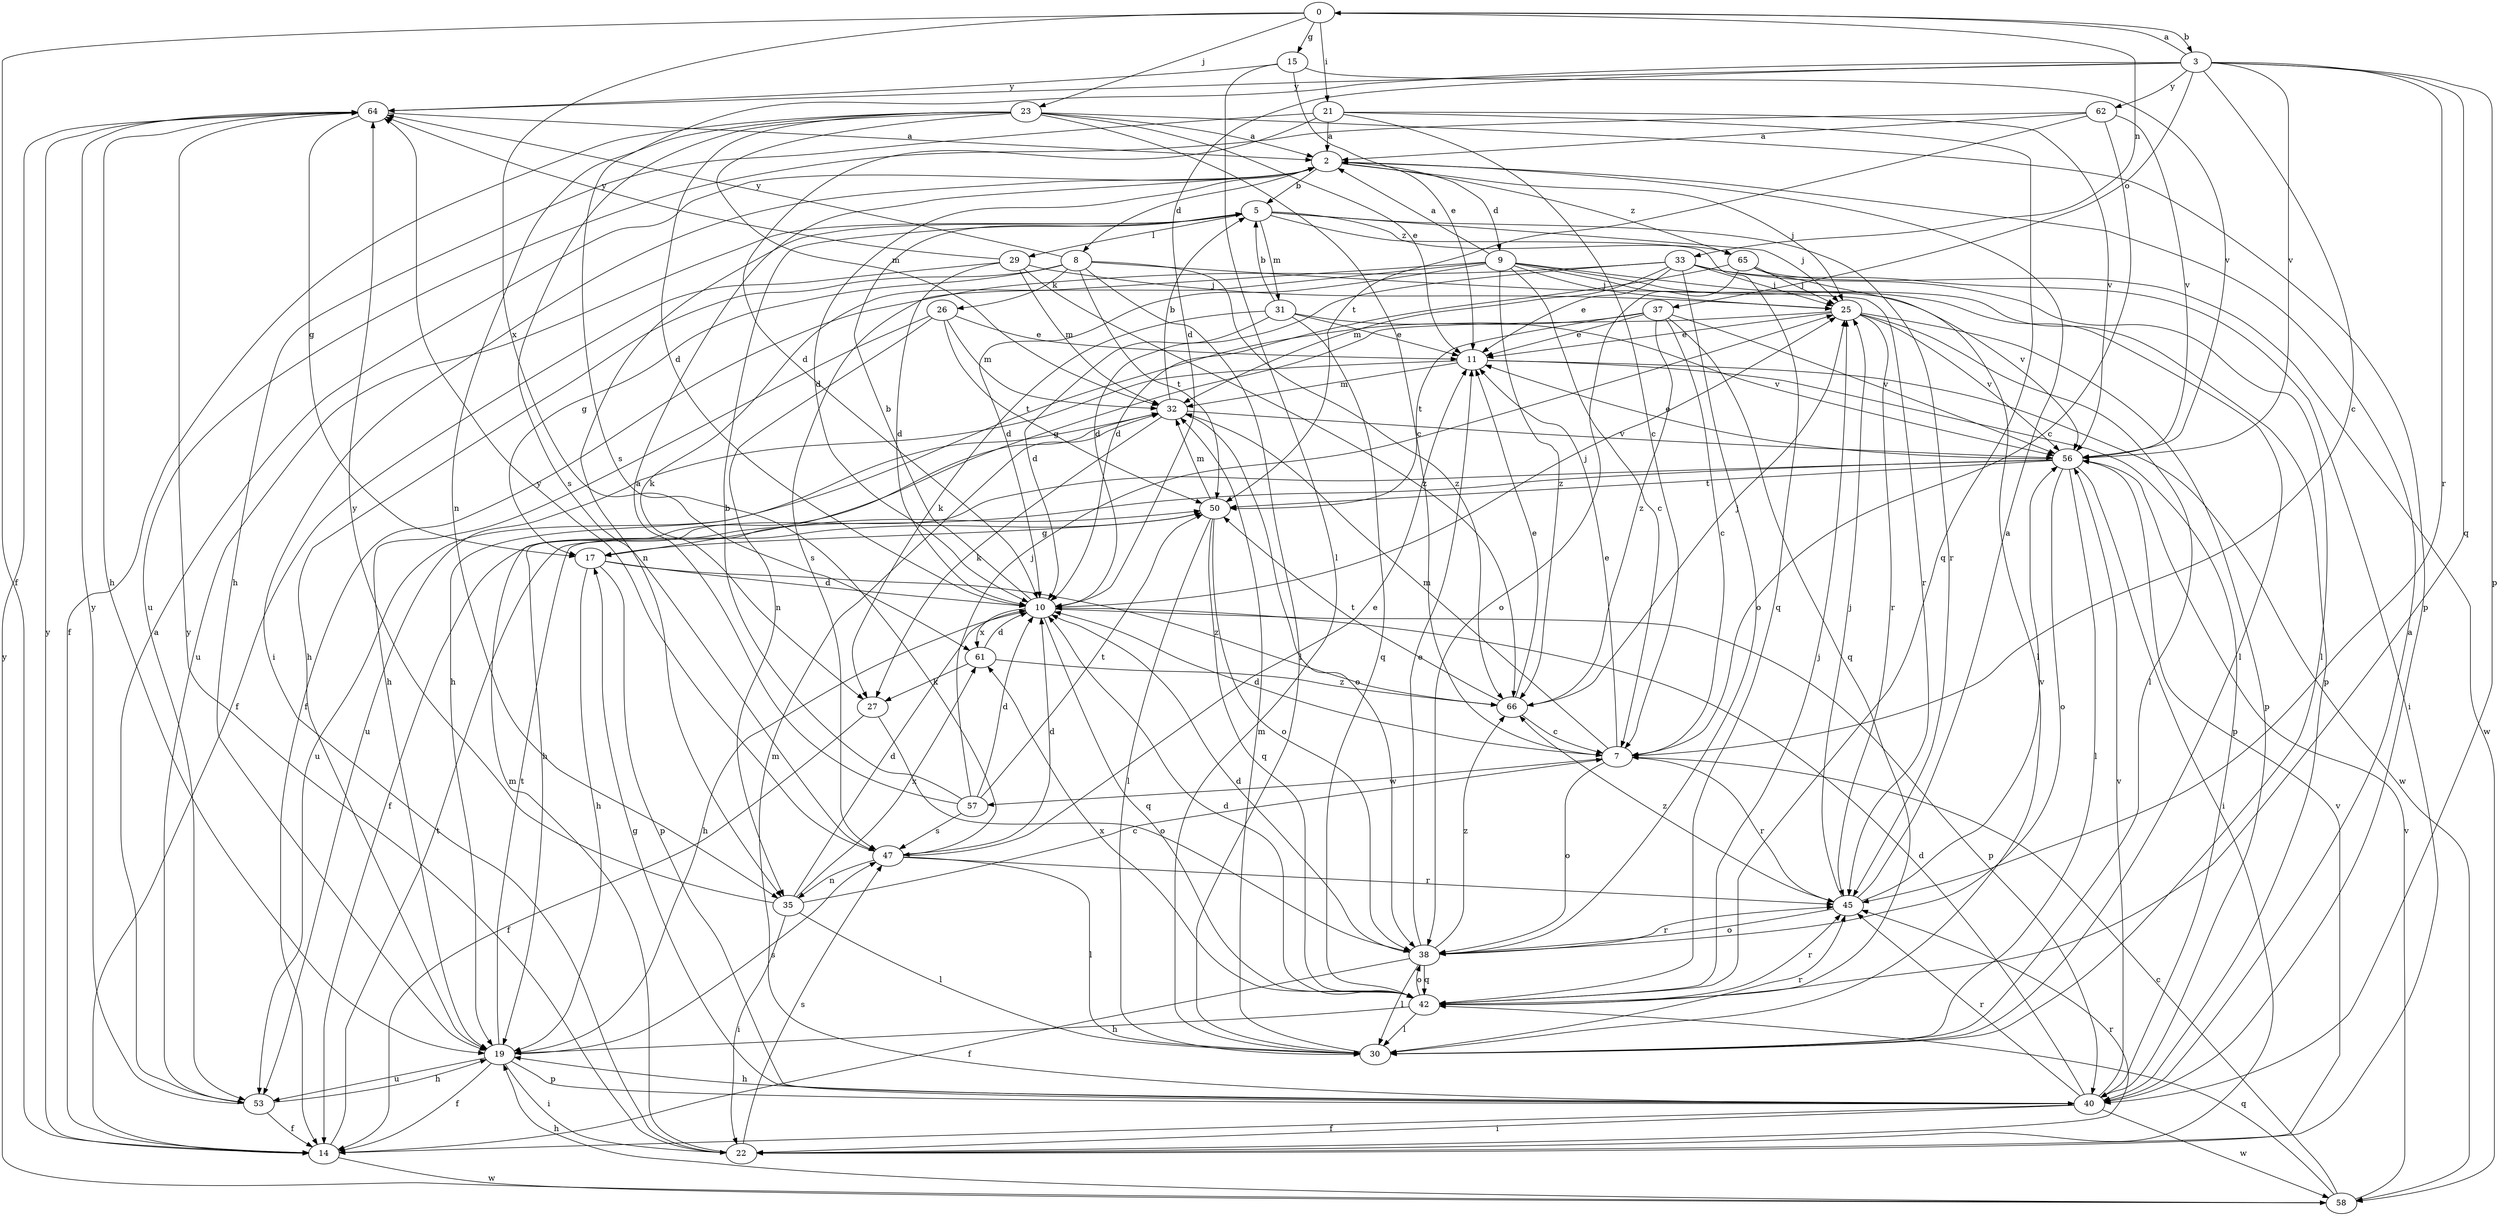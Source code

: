 strict digraph  {
0;
2;
3;
5;
7;
8;
9;
10;
11;
14;
15;
17;
19;
21;
22;
23;
25;
26;
27;
29;
30;
31;
32;
33;
35;
37;
38;
40;
42;
45;
47;
50;
53;
56;
57;
58;
61;
62;
64;
65;
66;
0 -> 3  [label=b];
0 -> 14  [label=f];
0 -> 15  [label=g];
0 -> 21  [label=i];
0 -> 23  [label=j];
0 -> 33  [label=n];
0 -> 61  [label=x];
2 -> 5  [label=b];
2 -> 8  [label=d];
2 -> 9  [label=d];
2 -> 10  [label=d];
2 -> 22  [label=i];
2 -> 25  [label=j];
2 -> 65  [label=z];
3 -> 0  [label=a];
3 -> 7  [label=c];
3 -> 10  [label=d];
3 -> 37  [label=o];
3 -> 40  [label=p];
3 -> 42  [label=q];
3 -> 45  [label=r];
3 -> 47  [label=s];
3 -> 56  [label=v];
3 -> 62  [label=y];
3 -> 64  [label=y];
5 -> 25  [label=j];
5 -> 29  [label=l];
5 -> 31  [label=m];
5 -> 35  [label=n];
5 -> 42  [label=q];
5 -> 45  [label=r];
5 -> 53  [label=u];
5 -> 65  [label=z];
7 -> 10  [label=d];
7 -> 11  [label=e];
7 -> 32  [label=m];
7 -> 38  [label=o];
7 -> 45  [label=r];
7 -> 57  [label=w];
8 -> 17  [label=g];
8 -> 19  [label=h];
8 -> 26  [label=k];
8 -> 30  [label=l];
8 -> 45  [label=r];
8 -> 50  [label=t];
8 -> 64  [label=y];
8 -> 66  [label=z];
9 -> 2  [label=a];
9 -> 7  [label=c];
9 -> 10  [label=d];
9 -> 25  [label=j];
9 -> 27  [label=k];
9 -> 30  [label=l];
9 -> 40  [label=p];
9 -> 47  [label=s];
9 -> 56  [label=v];
9 -> 66  [label=z];
10 -> 5  [label=b];
10 -> 19  [label=h];
10 -> 25  [label=j];
10 -> 40  [label=p];
10 -> 42  [label=q];
10 -> 61  [label=x];
11 -> 32  [label=m];
11 -> 40  [label=p];
11 -> 53  [label=u];
11 -> 58  [label=w];
14 -> 50  [label=t];
14 -> 58  [label=w];
14 -> 64  [label=y];
15 -> 11  [label=e];
15 -> 30  [label=l];
15 -> 56  [label=v];
15 -> 64  [label=y];
17 -> 10  [label=d];
17 -> 19  [label=h];
17 -> 40  [label=p];
17 -> 66  [label=z];
19 -> 14  [label=f];
19 -> 22  [label=i];
19 -> 40  [label=p];
19 -> 47  [label=s];
19 -> 50  [label=t];
19 -> 53  [label=u];
21 -> 2  [label=a];
21 -> 7  [label=c];
21 -> 10  [label=d];
21 -> 19  [label=h];
21 -> 42  [label=q];
21 -> 56  [label=v];
22 -> 32  [label=m];
22 -> 45  [label=r];
22 -> 47  [label=s];
22 -> 56  [label=v];
22 -> 64  [label=y];
23 -> 2  [label=a];
23 -> 7  [label=c];
23 -> 10  [label=d];
23 -> 11  [label=e];
23 -> 14  [label=f];
23 -> 32  [label=m];
23 -> 35  [label=n];
23 -> 40  [label=p];
23 -> 47  [label=s];
25 -> 11  [label=e];
25 -> 17  [label=g];
25 -> 30  [label=l];
25 -> 40  [label=p];
25 -> 45  [label=r];
25 -> 56  [label=v];
26 -> 11  [label=e];
26 -> 19  [label=h];
26 -> 32  [label=m];
26 -> 35  [label=n];
26 -> 50  [label=t];
27 -> 14  [label=f];
27 -> 38  [label=o];
29 -> 10  [label=d];
29 -> 14  [label=f];
29 -> 25  [label=j];
29 -> 32  [label=m];
29 -> 64  [label=y];
29 -> 66  [label=z];
30 -> 32  [label=m];
30 -> 45  [label=r];
31 -> 5  [label=b];
31 -> 10  [label=d];
31 -> 11  [label=e];
31 -> 27  [label=k];
31 -> 42  [label=q];
31 -> 56  [label=v];
32 -> 5  [label=b];
32 -> 27  [label=k];
32 -> 38  [label=o];
32 -> 53  [label=u];
32 -> 56  [label=v];
33 -> 10  [label=d];
33 -> 11  [label=e];
33 -> 14  [label=f];
33 -> 22  [label=i];
33 -> 25  [label=j];
33 -> 30  [label=l];
33 -> 32  [label=m];
33 -> 38  [label=o];
35 -> 7  [label=c];
35 -> 10  [label=d];
35 -> 22  [label=i];
35 -> 30  [label=l];
35 -> 61  [label=x];
35 -> 64  [label=y];
37 -> 7  [label=c];
37 -> 11  [label=e];
37 -> 19  [label=h];
37 -> 42  [label=q];
37 -> 50  [label=t];
37 -> 56  [label=v];
37 -> 66  [label=z];
38 -> 10  [label=d];
38 -> 11  [label=e];
38 -> 14  [label=f];
38 -> 30  [label=l];
38 -> 42  [label=q];
38 -> 45  [label=r];
38 -> 66  [label=z];
40 -> 2  [label=a];
40 -> 10  [label=d];
40 -> 14  [label=f];
40 -> 17  [label=g];
40 -> 19  [label=h];
40 -> 22  [label=i];
40 -> 32  [label=m];
40 -> 45  [label=r];
40 -> 56  [label=v];
40 -> 58  [label=w];
42 -> 10  [label=d];
42 -> 19  [label=h];
42 -> 25  [label=j];
42 -> 30  [label=l];
42 -> 38  [label=o];
42 -> 45  [label=r];
42 -> 61  [label=x];
45 -> 2  [label=a];
45 -> 25  [label=j];
45 -> 38  [label=o];
45 -> 56  [label=v];
45 -> 66  [label=z];
47 -> 10  [label=d];
47 -> 11  [label=e];
47 -> 30  [label=l];
47 -> 35  [label=n];
47 -> 45  [label=r];
47 -> 64  [label=y];
50 -> 17  [label=g];
50 -> 30  [label=l];
50 -> 32  [label=m];
50 -> 38  [label=o];
50 -> 42  [label=q];
53 -> 2  [label=a];
53 -> 14  [label=f];
53 -> 19  [label=h];
53 -> 64  [label=y];
56 -> 11  [label=e];
56 -> 14  [label=f];
56 -> 19  [label=h];
56 -> 22  [label=i];
56 -> 30  [label=l];
56 -> 38  [label=o];
56 -> 50  [label=t];
57 -> 2  [label=a];
57 -> 5  [label=b];
57 -> 10  [label=d];
57 -> 25  [label=j];
57 -> 47  [label=s];
57 -> 50  [label=t];
58 -> 7  [label=c];
58 -> 19  [label=h];
58 -> 42  [label=q];
58 -> 56  [label=v];
58 -> 64  [label=y];
61 -> 10  [label=d];
61 -> 27  [label=k];
61 -> 66  [label=z];
62 -> 2  [label=a];
62 -> 7  [label=c];
62 -> 50  [label=t];
62 -> 53  [label=u];
62 -> 56  [label=v];
64 -> 2  [label=a];
64 -> 17  [label=g];
64 -> 19  [label=h];
65 -> 10  [label=d];
65 -> 25  [label=j];
65 -> 30  [label=l];
65 -> 38  [label=o];
65 -> 58  [label=w];
66 -> 7  [label=c];
66 -> 11  [label=e];
66 -> 25  [label=j];
66 -> 50  [label=t];
}
